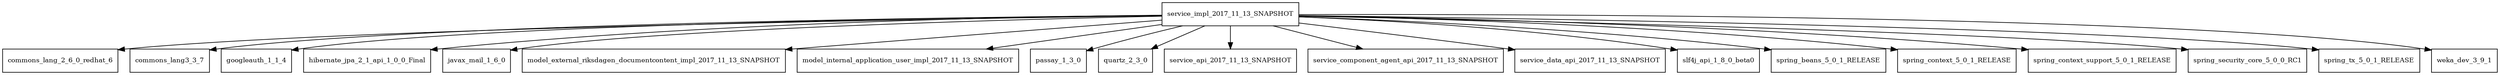 digraph service_impl_2017_11_13_SNAPSHOT_dependencies {
  node [shape = box, fontsize=10.0];
  service_impl_2017_11_13_SNAPSHOT -> commons_lang_2_6_0_redhat_6;
  service_impl_2017_11_13_SNAPSHOT -> commons_lang3_3_7;
  service_impl_2017_11_13_SNAPSHOT -> googleauth_1_1_4;
  service_impl_2017_11_13_SNAPSHOT -> hibernate_jpa_2_1_api_1_0_0_Final;
  service_impl_2017_11_13_SNAPSHOT -> javax_mail_1_6_0;
  service_impl_2017_11_13_SNAPSHOT -> model_external_riksdagen_documentcontent_impl_2017_11_13_SNAPSHOT;
  service_impl_2017_11_13_SNAPSHOT -> model_internal_application_user_impl_2017_11_13_SNAPSHOT;
  service_impl_2017_11_13_SNAPSHOT -> passay_1_3_0;
  service_impl_2017_11_13_SNAPSHOT -> quartz_2_3_0;
  service_impl_2017_11_13_SNAPSHOT -> service_api_2017_11_13_SNAPSHOT;
  service_impl_2017_11_13_SNAPSHOT -> service_component_agent_api_2017_11_13_SNAPSHOT;
  service_impl_2017_11_13_SNAPSHOT -> service_data_api_2017_11_13_SNAPSHOT;
  service_impl_2017_11_13_SNAPSHOT -> slf4j_api_1_8_0_beta0;
  service_impl_2017_11_13_SNAPSHOT -> spring_beans_5_0_1_RELEASE;
  service_impl_2017_11_13_SNAPSHOT -> spring_context_5_0_1_RELEASE;
  service_impl_2017_11_13_SNAPSHOT -> spring_context_support_5_0_1_RELEASE;
  service_impl_2017_11_13_SNAPSHOT -> spring_security_core_5_0_0_RC1;
  service_impl_2017_11_13_SNAPSHOT -> spring_tx_5_0_1_RELEASE;
  service_impl_2017_11_13_SNAPSHOT -> weka_dev_3_9_1;
}
